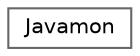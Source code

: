 digraph "Graphical Class Hierarchy"
{
 // LATEX_PDF_SIZE
  bgcolor="transparent";
  edge [fontname=Helvetica,fontsize=10,labelfontname=Helvetica,labelfontsize=10];
  node [fontname=Helvetica,fontsize=10,shape=box,height=0.2,width=0.4];
  rankdir="LR";
  Node0 [id="Node000000",label="Javamon",height=0.2,width=0.4,color="grey40", fillcolor="white", style="filled",URL="$classJavamon.html",tooltip="Javamon is a simple simulation that allows users to choose between the classic eeveelutions and simul..."];
}
